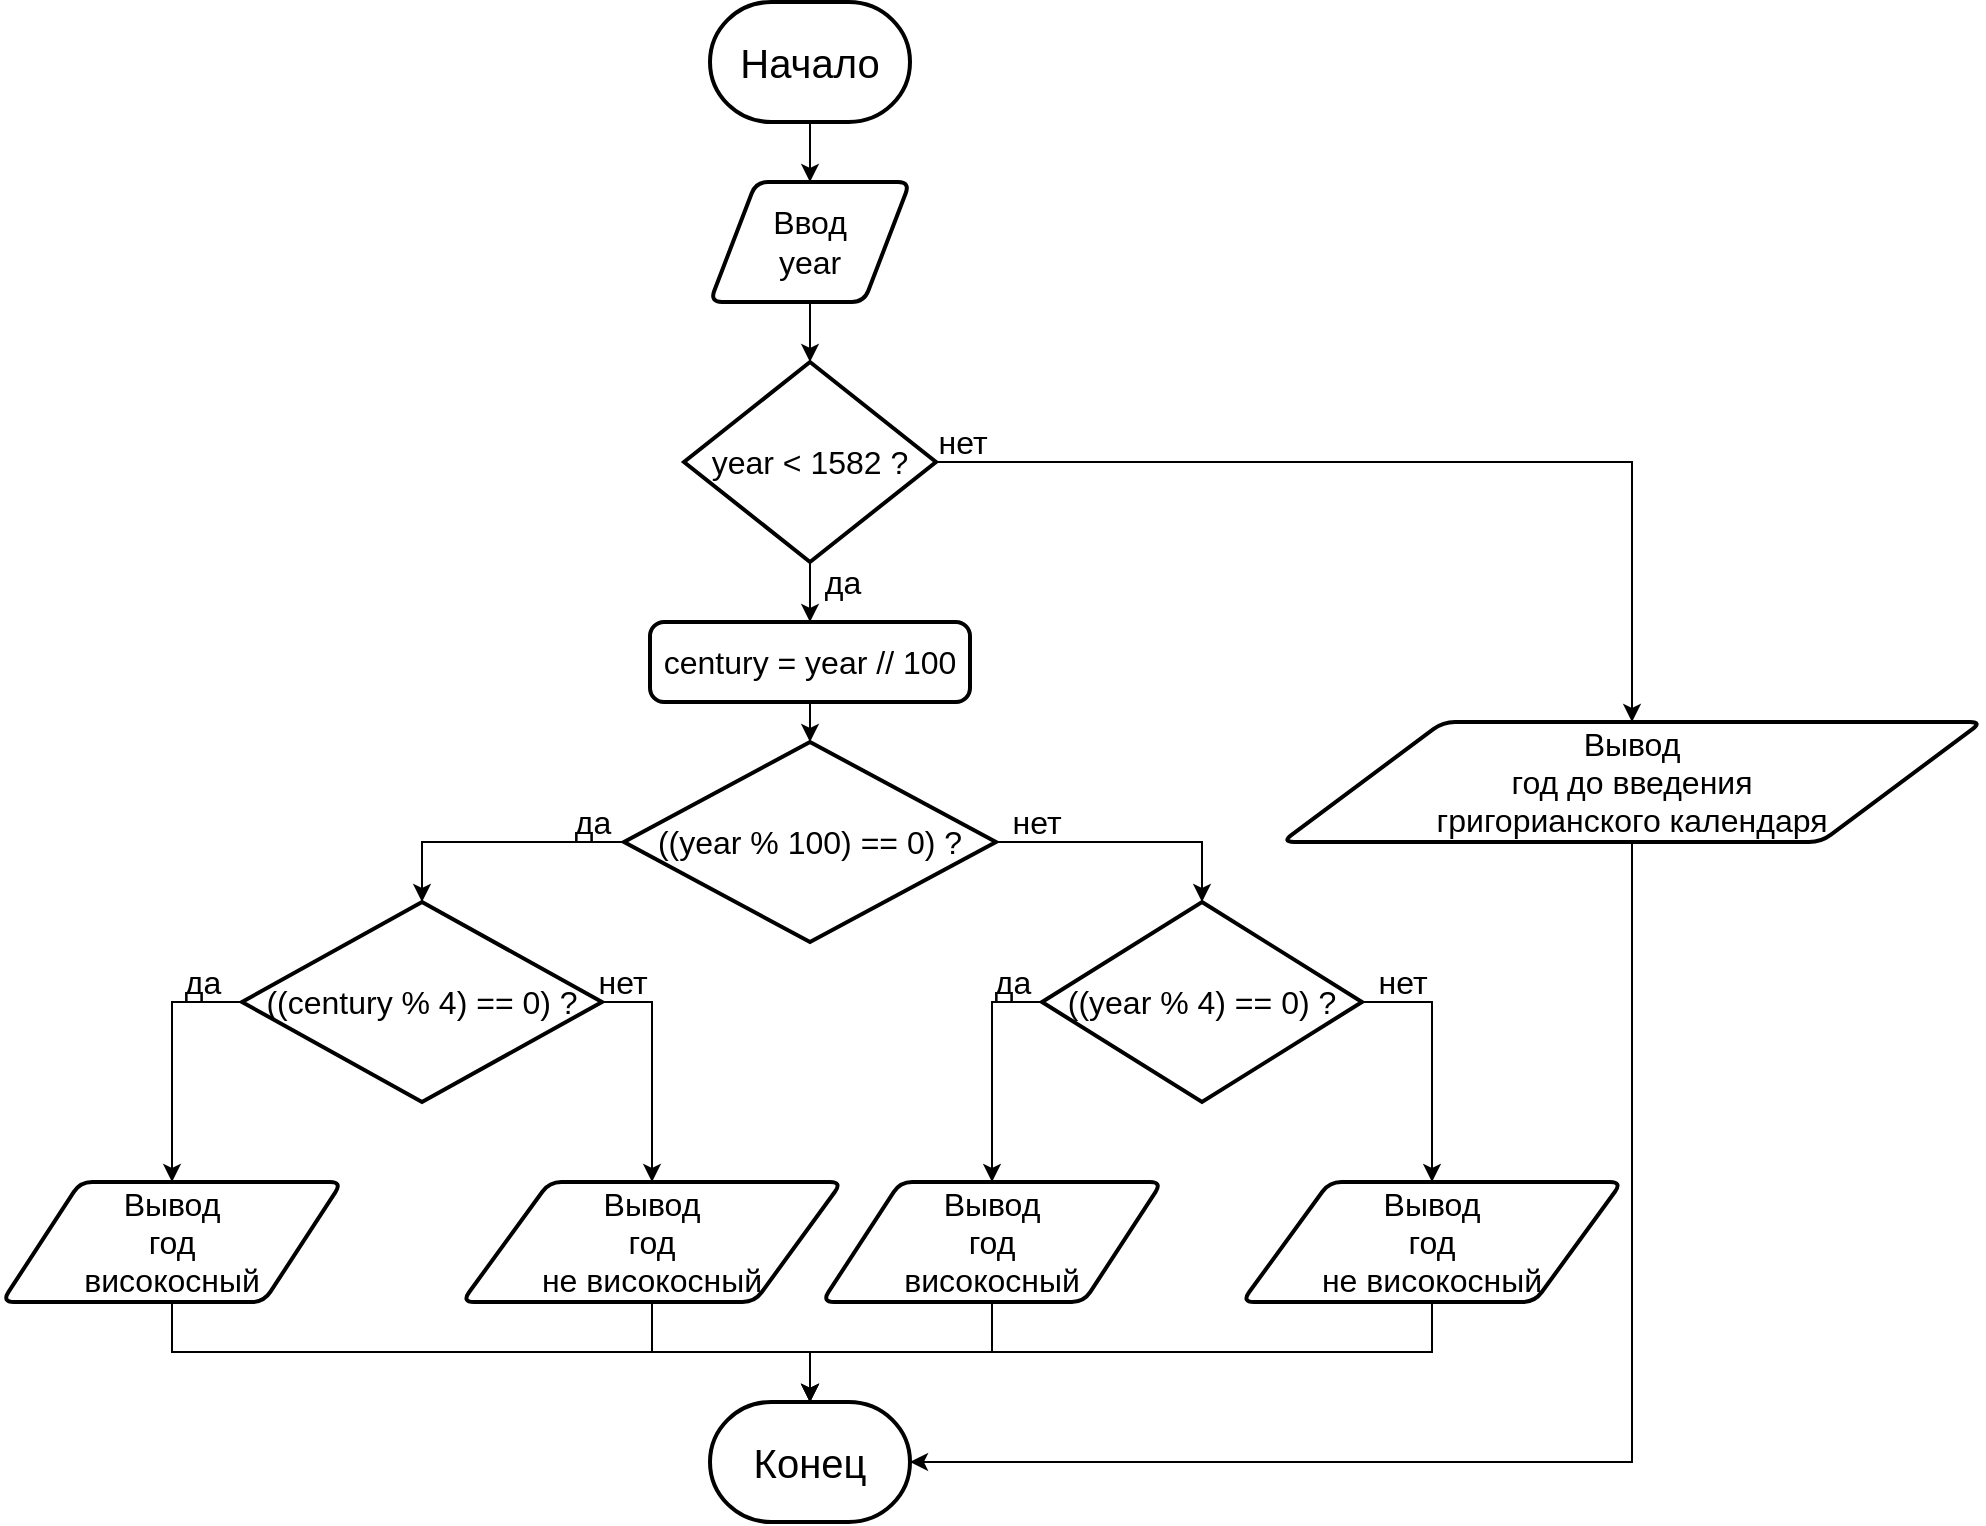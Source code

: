 <mxfile version="16.5.1" type="device"><diagram id="C5RBs43oDa-KdzZeNtuy" name="Page-1"><mxGraphModel dx="1038" dy="641" grid="1" gridSize="10" guides="1" tooltips="1" connect="1" arrows="1" fold="1" page="1" pageScale="1" pageWidth="827" pageHeight="1169" math="0" shadow="0"><root><mxCell id="WIyWlLk6GJQsqaUBKTNV-0"/><mxCell id="WIyWlLk6GJQsqaUBKTNV-1" parent="WIyWlLk6GJQsqaUBKTNV-0"/><mxCell id="10z2pmLwMW_ApViP03ii-2" style="edgeStyle=orthogonalEdgeStyle;rounded=0;orthogonalLoop=1;jettySize=auto;html=1;exitX=0.5;exitY=1;exitDx=0;exitDy=0;exitPerimeter=0;entryX=0.5;entryY=0;entryDx=0;entryDy=0;fontSize=16;" edge="1" parent="WIyWlLk6GJQsqaUBKTNV-1" source="5FSRWbrrC5H5Z-ie-0Nd-0" target="10z2pmLwMW_ApViP03ii-0"><mxGeometry relative="1" as="geometry"/></mxCell><mxCell id="5FSRWbrrC5H5Z-ie-0Nd-0" value="&lt;font style=&quot;font-size: 20px&quot;&gt;Начало&lt;/font&gt;" style="strokeWidth=2;html=1;shape=mxgraph.flowchart.terminator;whiteSpace=wrap;" parent="WIyWlLk6GJQsqaUBKTNV-1" vertex="1"><mxGeometry x="364" y="10" width="100" height="60" as="geometry"/></mxCell><mxCell id="5FSRWbrrC5H5Z-ie-0Nd-1" value="Конец" style="strokeWidth=2;html=1;shape=mxgraph.flowchart.terminator;whiteSpace=wrap;fontSize=20;" parent="WIyWlLk6GJQsqaUBKTNV-1" vertex="1"><mxGeometry x="364" y="710" width="100" height="60" as="geometry"/></mxCell><mxCell id="10z2pmLwMW_ApViP03ii-4" style="edgeStyle=orthogonalEdgeStyle;rounded=0;orthogonalLoop=1;jettySize=auto;html=1;exitX=0.5;exitY=1;exitDx=0;exitDy=0;fontSize=16;" edge="1" parent="WIyWlLk6GJQsqaUBKTNV-1" source="10z2pmLwMW_ApViP03ii-0" target="10z2pmLwMW_ApViP03ii-3"><mxGeometry relative="1" as="geometry"/></mxCell><mxCell id="10z2pmLwMW_ApViP03ii-0" value="Ввод&lt;br&gt;year" style="shape=parallelogram;html=1;strokeWidth=2;perimeter=parallelogramPerimeter;whiteSpace=wrap;rounded=1;arcSize=12;size=0.23;fontSize=16;" vertex="1" parent="WIyWlLk6GJQsqaUBKTNV-1"><mxGeometry x="364" y="100" width="100" height="60" as="geometry"/></mxCell><mxCell id="10z2pmLwMW_ApViP03ii-6" style="edgeStyle=orthogonalEdgeStyle;rounded=0;orthogonalLoop=1;jettySize=auto;html=1;exitX=0.5;exitY=1;exitDx=0;exitDy=0;exitPerimeter=0;fontSize=16;" edge="1" parent="WIyWlLk6GJQsqaUBKTNV-1" source="10z2pmLwMW_ApViP03ii-3" target="10z2pmLwMW_ApViP03ii-5"><mxGeometry relative="1" as="geometry"/></mxCell><mxCell id="10z2pmLwMW_ApViP03ii-35" style="edgeStyle=orthogonalEdgeStyle;rounded=0;orthogonalLoop=1;jettySize=auto;html=1;exitX=1;exitY=0.5;exitDx=0;exitDy=0;exitPerimeter=0;entryX=0.5;entryY=0;entryDx=0;entryDy=0;fontSize=16;" edge="1" parent="WIyWlLk6GJQsqaUBKTNV-1" source="10z2pmLwMW_ApViP03ii-3" target="10z2pmLwMW_ApViP03ii-34"><mxGeometry relative="1" as="geometry"/></mxCell><mxCell id="10z2pmLwMW_ApViP03ii-3" value="year &amp;lt; 1582 ?" style="strokeWidth=2;html=1;shape=mxgraph.flowchart.decision;whiteSpace=wrap;fontSize=16;" vertex="1" parent="WIyWlLk6GJQsqaUBKTNV-1"><mxGeometry x="351" y="190" width="126" height="100" as="geometry"/></mxCell><mxCell id="10z2pmLwMW_ApViP03ii-8" style="edgeStyle=orthogonalEdgeStyle;rounded=0;orthogonalLoop=1;jettySize=auto;html=1;exitX=0.5;exitY=1;exitDx=0;exitDy=0;entryX=0.5;entryY=0;entryDx=0;entryDy=0;entryPerimeter=0;fontSize=16;" edge="1" parent="WIyWlLk6GJQsqaUBKTNV-1" source="10z2pmLwMW_ApViP03ii-5" target="10z2pmLwMW_ApViP03ii-7"><mxGeometry relative="1" as="geometry"/></mxCell><mxCell id="10z2pmLwMW_ApViP03ii-5" value="century = year // 100" style="rounded=1;whiteSpace=wrap;html=1;absoluteArcSize=1;arcSize=14;strokeWidth=2;fontSize=16;" vertex="1" parent="WIyWlLk6GJQsqaUBKTNV-1"><mxGeometry x="334" y="320" width="160" height="40" as="geometry"/></mxCell><mxCell id="10z2pmLwMW_ApViP03ii-11" style="edgeStyle=orthogonalEdgeStyle;rounded=0;orthogonalLoop=1;jettySize=auto;html=1;exitX=0;exitY=0.5;exitDx=0;exitDy=0;exitPerimeter=0;entryX=0.5;entryY=0;entryDx=0;entryDy=0;entryPerimeter=0;fontSize=16;" edge="1" parent="WIyWlLk6GJQsqaUBKTNV-1" source="10z2pmLwMW_ApViP03ii-7" target="10z2pmLwMW_ApViP03ii-9"><mxGeometry relative="1" as="geometry"/></mxCell><mxCell id="10z2pmLwMW_ApViP03ii-12" style="edgeStyle=orthogonalEdgeStyle;rounded=0;orthogonalLoop=1;jettySize=auto;html=1;exitX=1;exitY=0.5;exitDx=0;exitDy=0;exitPerimeter=0;entryX=0.5;entryY=0;entryDx=0;entryDy=0;entryPerimeter=0;fontSize=16;" edge="1" parent="WIyWlLk6GJQsqaUBKTNV-1" source="10z2pmLwMW_ApViP03ii-7" target="10z2pmLwMW_ApViP03ii-10"><mxGeometry relative="1" as="geometry"/></mxCell><mxCell id="10z2pmLwMW_ApViP03ii-7" value="((year % 100) == 0) ?" style="strokeWidth=2;html=1;shape=mxgraph.flowchart.decision;whiteSpace=wrap;fontSize=16;" vertex="1" parent="WIyWlLk6GJQsqaUBKTNV-1"><mxGeometry x="321" y="380" width="186" height="100" as="geometry"/></mxCell><mxCell id="10z2pmLwMW_ApViP03ii-25" style="edgeStyle=orthogonalEdgeStyle;rounded=0;orthogonalLoop=1;jettySize=auto;html=1;exitX=0;exitY=0.5;exitDx=0;exitDy=0;exitPerimeter=0;entryX=0.5;entryY=0;entryDx=0;entryDy=0;fontSize=16;" edge="1" parent="WIyWlLk6GJQsqaUBKTNV-1" source="10z2pmLwMW_ApViP03ii-9" target="10z2pmLwMW_ApViP03ii-13"><mxGeometry relative="1" as="geometry"/></mxCell><mxCell id="10z2pmLwMW_ApViP03ii-26" style="edgeStyle=orthogonalEdgeStyle;rounded=0;orthogonalLoop=1;jettySize=auto;html=1;exitX=1;exitY=0.5;exitDx=0;exitDy=0;exitPerimeter=0;entryX=0.5;entryY=0;entryDx=0;entryDy=0;fontSize=16;" edge="1" parent="WIyWlLk6GJQsqaUBKTNV-1" source="10z2pmLwMW_ApViP03ii-9" target="10z2pmLwMW_ApViP03ii-14"><mxGeometry relative="1" as="geometry"/></mxCell><mxCell id="10z2pmLwMW_ApViP03ii-9" value="((century % 4) == 0) ?" style="strokeWidth=2;html=1;shape=mxgraph.flowchart.decision;whiteSpace=wrap;fontSize=16;" vertex="1" parent="WIyWlLk6GJQsqaUBKTNV-1"><mxGeometry x="130" y="460" width="180" height="100" as="geometry"/></mxCell><mxCell id="10z2pmLwMW_ApViP03ii-27" style="edgeStyle=orthogonalEdgeStyle;rounded=0;orthogonalLoop=1;jettySize=auto;html=1;exitX=0;exitY=0.5;exitDx=0;exitDy=0;exitPerimeter=0;entryX=0.5;entryY=0;entryDx=0;entryDy=0;fontSize=16;" edge="1" parent="WIyWlLk6GJQsqaUBKTNV-1" source="10z2pmLwMW_ApViP03ii-10" target="10z2pmLwMW_ApViP03ii-15"><mxGeometry relative="1" as="geometry"/></mxCell><mxCell id="10z2pmLwMW_ApViP03ii-28" style="edgeStyle=orthogonalEdgeStyle;rounded=0;orthogonalLoop=1;jettySize=auto;html=1;exitX=1;exitY=0.5;exitDx=0;exitDy=0;exitPerimeter=0;entryX=0.5;entryY=0;entryDx=0;entryDy=0;fontSize=16;" edge="1" parent="WIyWlLk6GJQsqaUBKTNV-1" source="10z2pmLwMW_ApViP03ii-10" target="10z2pmLwMW_ApViP03ii-16"><mxGeometry relative="1" as="geometry"/></mxCell><mxCell id="10z2pmLwMW_ApViP03ii-10" value="((year % 4) == 0) ?" style="strokeWidth=2;html=1;shape=mxgraph.flowchart.decision;whiteSpace=wrap;fontSize=16;" vertex="1" parent="WIyWlLk6GJQsqaUBKTNV-1"><mxGeometry x="530" y="460" width="160" height="100" as="geometry"/></mxCell><mxCell id="10z2pmLwMW_ApViP03ii-17" style="edgeStyle=orthogonalEdgeStyle;rounded=0;orthogonalLoop=1;jettySize=auto;html=1;exitX=0.5;exitY=1;exitDx=0;exitDy=0;entryX=0.5;entryY=0;entryDx=0;entryDy=0;entryPerimeter=0;fontSize=16;" edge="1" parent="WIyWlLk6GJQsqaUBKTNV-1" source="10z2pmLwMW_ApViP03ii-13" target="5FSRWbrrC5H5Z-ie-0Nd-1"><mxGeometry relative="1" as="geometry"/></mxCell><mxCell id="10z2pmLwMW_ApViP03ii-13" value="Вывод&lt;br&gt;год&lt;br&gt;високосный" style="shape=parallelogram;html=1;strokeWidth=2;perimeter=parallelogramPerimeter;whiteSpace=wrap;rounded=1;arcSize=12;size=0.23;fontSize=16;" vertex="1" parent="WIyWlLk6GJQsqaUBKTNV-1"><mxGeometry x="10" y="600" width="170" height="60" as="geometry"/></mxCell><mxCell id="10z2pmLwMW_ApViP03ii-19" style="edgeStyle=orthogonalEdgeStyle;rounded=0;orthogonalLoop=1;jettySize=auto;html=1;exitX=0.5;exitY=1;exitDx=0;exitDy=0;entryX=0.5;entryY=0;entryDx=0;entryDy=0;entryPerimeter=0;fontSize=16;" edge="1" parent="WIyWlLk6GJQsqaUBKTNV-1" source="10z2pmLwMW_ApViP03ii-14" target="5FSRWbrrC5H5Z-ie-0Nd-1"><mxGeometry relative="1" as="geometry"/></mxCell><mxCell id="10z2pmLwMW_ApViP03ii-14" value="Вывод&lt;br&gt;год&lt;br&gt;не високосный" style="shape=parallelogram;html=1;strokeWidth=2;perimeter=parallelogramPerimeter;whiteSpace=wrap;rounded=1;arcSize=12;size=0.23;fontSize=16;" vertex="1" parent="WIyWlLk6GJQsqaUBKTNV-1"><mxGeometry x="240" y="600" width="190" height="60" as="geometry"/></mxCell><mxCell id="10z2pmLwMW_ApViP03ii-22" style="edgeStyle=orthogonalEdgeStyle;rounded=0;orthogonalLoop=1;jettySize=auto;html=1;exitX=0.5;exitY=1;exitDx=0;exitDy=0;entryX=0.5;entryY=0;entryDx=0;entryDy=0;entryPerimeter=0;fontSize=16;" edge="1" parent="WIyWlLk6GJQsqaUBKTNV-1" source="10z2pmLwMW_ApViP03ii-15" target="5FSRWbrrC5H5Z-ie-0Nd-1"><mxGeometry relative="1" as="geometry"/></mxCell><mxCell id="10z2pmLwMW_ApViP03ii-15" value="Вывод&lt;br&gt;год&lt;br&gt;високосный" style="shape=parallelogram;html=1;strokeWidth=2;perimeter=parallelogramPerimeter;whiteSpace=wrap;rounded=1;arcSize=12;size=0.23;fontSize=16;" vertex="1" parent="WIyWlLk6GJQsqaUBKTNV-1"><mxGeometry x="420" y="600" width="170" height="60" as="geometry"/></mxCell><mxCell id="10z2pmLwMW_ApViP03ii-21" style="edgeStyle=orthogonalEdgeStyle;rounded=0;orthogonalLoop=1;jettySize=auto;html=1;exitX=0.5;exitY=1;exitDx=0;exitDy=0;entryX=0.5;entryY=0;entryDx=0;entryDy=0;entryPerimeter=0;fontSize=16;" edge="1" parent="WIyWlLk6GJQsqaUBKTNV-1" source="10z2pmLwMW_ApViP03ii-16" target="5FSRWbrrC5H5Z-ie-0Nd-1"><mxGeometry relative="1" as="geometry"/></mxCell><mxCell id="10z2pmLwMW_ApViP03ii-16" value="Вывод&lt;br&gt;год&lt;br&gt;не високосный" style="shape=parallelogram;html=1;strokeWidth=2;perimeter=parallelogramPerimeter;whiteSpace=wrap;rounded=1;arcSize=12;size=0.23;fontSize=16;" vertex="1" parent="WIyWlLk6GJQsqaUBKTNV-1"><mxGeometry x="630" y="600" width="190" height="60" as="geometry"/></mxCell><mxCell id="10z2pmLwMW_ApViP03ii-23" value="да" style="text;html=1;align=center;verticalAlign=middle;resizable=0;points=[];autosize=1;strokeColor=none;fillColor=none;fontSize=16;" vertex="1" parent="WIyWlLk6GJQsqaUBKTNV-1"><mxGeometry x="290" y="410" width="30" height="20" as="geometry"/></mxCell><mxCell id="10z2pmLwMW_ApViP03ii-24" value="нет" style="text;html=1;align=center;verticalAlign=middle;resizable=0;points=[];autosize=1;strokeColor=none;fillColor=none;fontSize=16;" vertex="1" parent="WIyWlLk6GJQsqaUBKTNV-1"><mxGeometry x="507" y="410" width="40" height="20" as="geometry"/></mxCell><mxCell id="10z2pmLwMW_ApViP03ii-29" value="да" style="text;html=1;align=center;verticalAlign=middle;resizable=0;points=[];autosize=1;strokeColor=none;fillColor=none;fontSize=16;" vertex="1" parent="WIyWlLk6GJQsqaUBKTNV-1"><mxGeometry x="95" y="490" width="30" height="20" as="geometry"/></mxCell><mxCell id="10z2pmLwMW_ApViP03ii-30" value="нет" style="text;html=1;align=center;verticalAlign=middle;resizable=0;points=[];autosize=1;strokeColor=none;fillColor=none;fontSize=16;" vertex="1" parent="WIyWlLk6GJQsqaUBKTNV-1"><mxGeometry x="300" y="490" width="40" height="20" as="geometry"/></mxCell><mxCell id="10z2pmLwMW_ApViP03ii-31" value="да" style="text;html=1;align=center;verticalAlign=middle;resizable=0;points=[];autosize=1;strokeColor=none;fillColor=none;fontSize=16;" vertex="1" parent="WIyWlLk6GJQsqaUBKTNV-1"><mxGeometry x="500" y="490" width="30" height="20" as="geometry"/></mxCell><mxCell id="10z2pmLwMW_ApViP03ii-32" value="нет" style="text;html=1;align=center;verticalAlign=middle;resizable=0;points=[];autosize=1;strokeColor=none;fillColor=none;fontSize=16;" vertex="1" parent="WIyWlLk6GJQsqaUBKTNV-1"><mxGeometry x="690" y="490" width="40" height="20" as="geometry"/></mxCell><mxCell id="10z2pmLwMW_ApViP03ii-33" value="да" style="text;html=1;align=center;verticalAlign=middle;resizable=0;points=[];autosize=1;strokeColor=none;fillColor=none;fontSize=16;" vertex="1" parent="WIyWlLk6GJQsqaUBKTNV-1"><mxGeometry x="415" y="290" width="30" height="20" as="geometry"/></mxCell><mxCell id="10z2pmLwMW_ApViP03ii-40" style="edgeStyle=orthogonalEdgeStyle;rounded=0;orthogonalLoop=1;jettySize=auto;html=1;exitX=0.5;exitY=1;exitDx=0;exitDy=0;entryX=1;entryY=0.5;entryDx=0;entryDy=0;entryPerimeter=0;fontSize=16;" edge="1" parent="WIyWlLk6GJQsqaUBKTNV-1" source="10z2pmLwMW_ApViP03ii-34" target="5FSRWbrrC5H5Z-ie-0Nd-1"><mxGeometry relative="1" as="geometry"/></mxCell><mxCell id="10z2pmLwMW_ApViP03ii-34" value="Вывод&lt;br&gt;год до введения&lt;br&gt;григорианского календаря" style="shape=parallelogram;html=1;strokeWidth=2;perimeter=parallelogramPerimeter;whiteSpace=wrap;rounded=1;arcSize=12;size=0.23;fontSize=16;" vertex="1" parent="WIyWlLk6GJQsqaUBKTNV-1"><mxGeometry x="650" y="370" width="350" height="60" as="geometry"/></mxCell><mxCell id="10z2pmLwMW_ApViP03ii-36" value="нет" style="text;html=1;align=center;verticalAlign=middle;resizable=0;points=[];autosize=1;strokeColor=none;fillColor=none;fontSize=16;" vertex="1" parent="WIyWlLk6GJQsqaUBKTNV-1"><mxGeometry x="470" y="220" width="40" height="20" as="geometry"/></mxCell></root></mxGraphModel></diagram></mxfile>